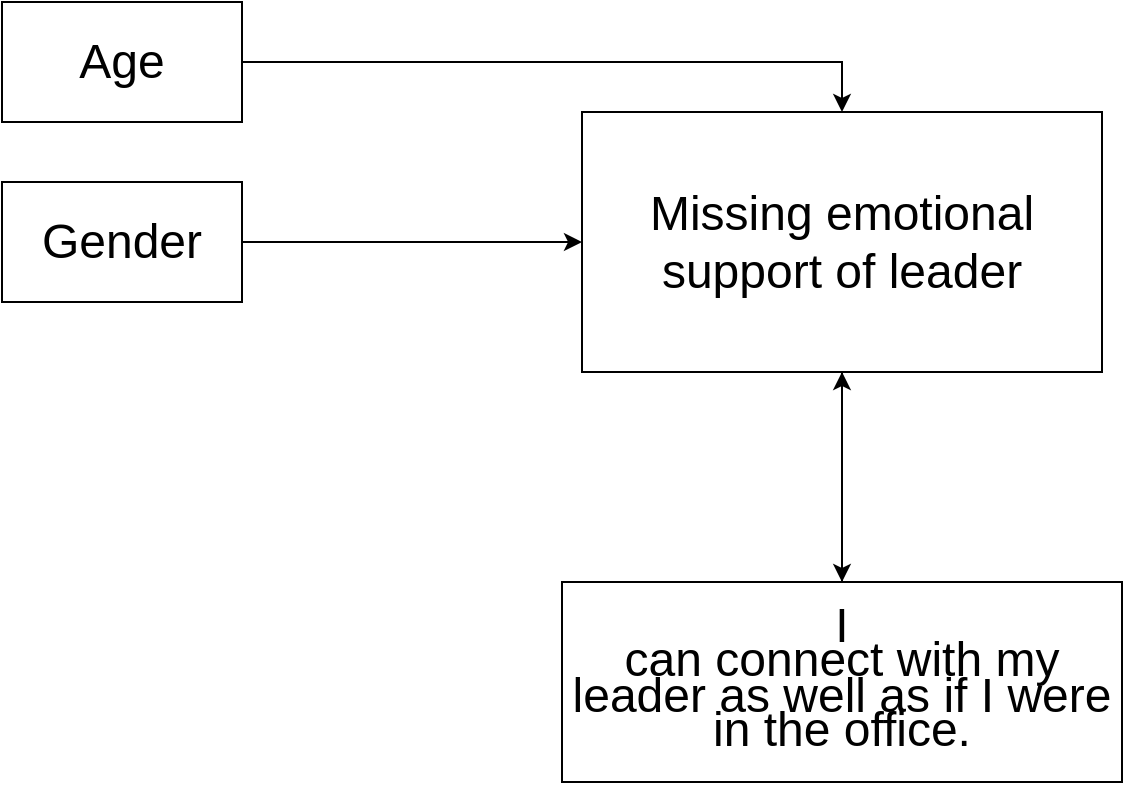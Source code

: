 <mxfile version="20.7.3" type="github">
  <diagram id="F2SXuoXoh_ym5eOzL1Zt" name="Page-1">
    <mxGraphModel dx="1434" dy="798" grid="1" gridSize="10" guides="1" tooltips="1" connect="1" arrows="1" fold="1" page="1" pageScale="1" pageWidth="850" pageHeight="1100" math="0" shadow="0">
      <root>
        <mxCell id="0" />
        <mxCell id="1" parent="0" />
        <mxCell id="C42JNdzIE1kT5Vi3d36W-9" style="edgeStyle=orthogonalEdgeStyle;rounded=0;orthogonalLoop=1;jettySize=auto;html=1;entryX=0.5;entryY=0;entryDx=0;entryDy=0;" edge="1" parent="1" source="C42JNdzIE1kT5Vi3d36W-2" target="C42JNdzIE1kT5Vi3d36W-5">
          <mxGeometry relative="1" as="geometry" />
        </mxCell>
        <mxCell id="C42JNdzIE1kT5Vi3d36W-2" value="&lt;font style=&quot;font-size: 24px;&quot;&gt;Missing emotional support of leader&lt;/font&gt;" style="rounded=0;whiteSpace=wrap;html=1;" vertex="1" parent="1">
          <mxGeometry x="450" y="205" width="260" height="130" as="geometry" />
        </mxCell>
        <mxCell id="C42JNdzIE1kT5Vi3d36W-7" style="edgeStyle=orthogonalEdgeStyle;rounded=0;orthogonalLoop=1;jettySize=auto;html=1;entryX=0;entryY=0.5;entryDx=0;entryDy=0;" edge="1" parent="1" source="C42JNdzIE1kT5Vi3d36W-3" target="C42JNdzIE1kT5Vi3d36W-2">
          <mxGeometry relative="1" as="geometry" />
        </mxCell>
        <mxCell id="C42JNdzIE1kT5Vi3d36W-3" value="&lt;font style=&quot;font-size: 24px;&quot;&gt;Gender&lt;/font&gt;" style="rounded=0;whiteSpace=wrap;html=1;" vertex="1" parent="1">
          <mxGeometry x="160" y="240" width="120" height="60" as="geometry" />
        </mxCell>
        <mxCell id="C42JNdzIE1kT5Vi3d36W-6" style="edgeStyle=orthogonalEdgeStyle;rounded=0;orthogonalLoop=1;jettySize=auto;html=1;entryX=0.5;entryY=0;entryDx=0;entryDy=0;" edge="1" parent="1" source="C42JNdzIE1kT5Vi3d36W-4" target="C42JNdzIE1kT5Vi3d36W-2">
          <mxGeometry relative="1" as="geometry" />
        </mxCell>
        <mxCell id="C42JNdzIE1kT5Vi3d36W-4" value="&lt;font style=&quot;font-size: 24px;&quot;&gt;Age&lt;/font&gt;" style="rounded=0;whiteSpace=wrap;html=1;" vertex="1" parent="1">
          <mxGeometry x="160" y="150" width="120" height="60" as="geometry" />
        </mxCell>
        <mxCell id="C42JNdzIE1kT5Vi3d36W-8" style="edgeStyle=orthogonalEdgeStyle;rounded=0;orthogonalLoop=1;jettySize=auto;html=1;" edge="1" parent="1" source="C42JNdzIE1kT5Vi3d36W-5" target="C42JNdzIE1kT5Vi3d36W-2">
          <mxGeometry relative="1" as="geometry" />
        </mxCell>
        <mxCell id="C42JNdzIE1kT5Vi3d36W-5" value="&lt;span style=&quot;line-height: 107%; font-family: Calibri, sans-serif;&quot;&gt;&lt;font style=&quot;font-size: 24px;&quot;&gt;I&lt;br/&gt;can connect with my leader as well as if I were in the office.&lt;/font&gt;&lt;/span&gt;" style="rounded=0;whiteSpace=wrap;html=1;" vertex="1" parent="1">
          <mxGeometry x="440" y="440" width="280" height="100" as="geometry" />
        </mxCell>
      </root>
    </mxGraphModel>
  </diagram>
</mxfile>
